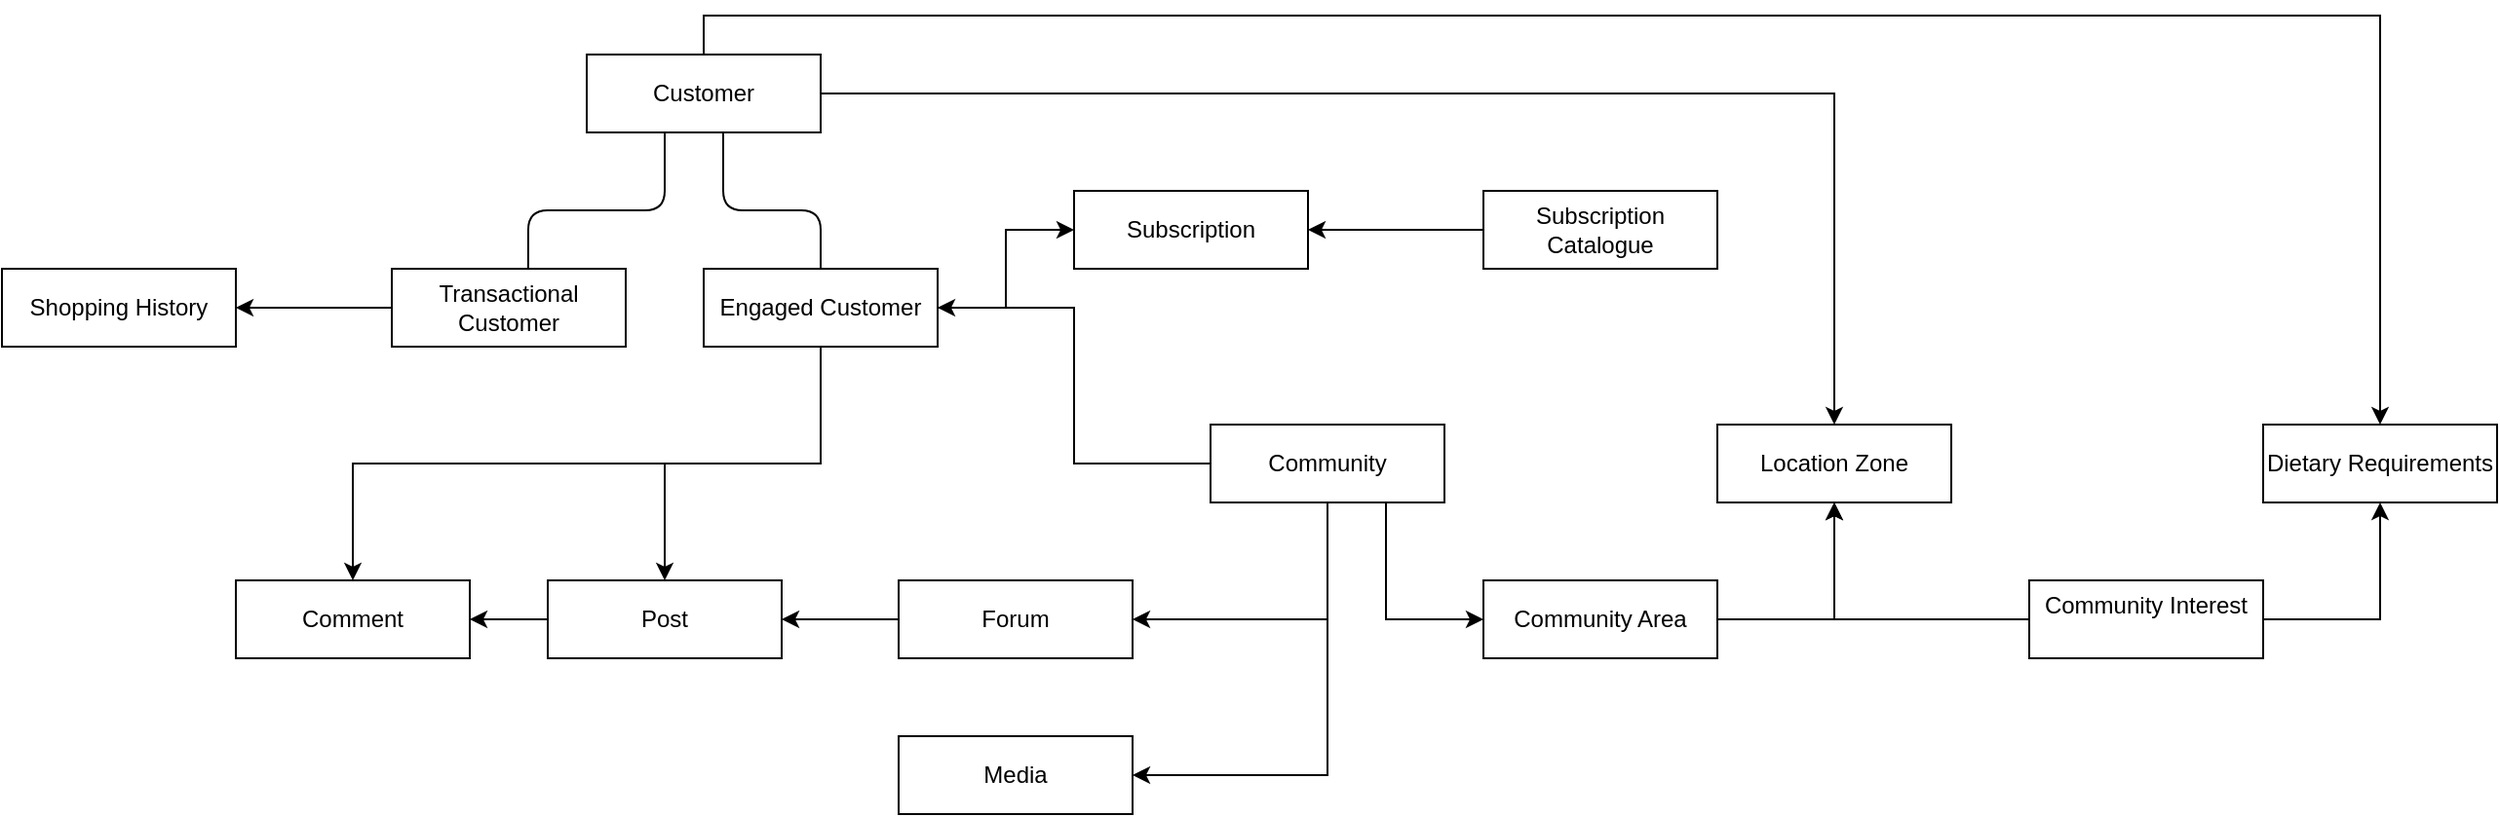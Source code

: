 <mxfile version="14.9.6" type="device"><diagram id="5pfaqLwBnXqXDbeLD4pS" name="Page-1"><mxGraphModel dx="2621" dy="977" grid="1" gridSize="10" guides="1" tooltips="1" connect="1" arrows="1" fold="1" page="1" pageScale="1" pageWidth="827" pageHeight="1169" math="0" shadow="0"><root><mxCell id="0"/><mxCell id="1" parent="0"/><mxCell id="XlsA1PgOHoyK5YxwDzi9-9" style="edgeStyle=orthogonalEdgeStyle;rounded=0;orthogonalLoop=1;jettySize=auto;html=1;exitX=1;exitY=0.5;exitDx=0;exitDy=0;entryX=0.5;entryY=0;entryDx=0;entryDy=0;" edge="1" parent="1" source="XlsA1PgOHoyK5YxwDzi9-1" target="XlsA1PgOHoyK5YxwDzi9-8"><mxGeometry relative="1" as="geometry"/></mxCell><mxCell id="XlsA1PgOHoyK5YxwDzi9-12" style="edgeStyle=orthogonalEdgeStyle;rounded=0;orthogonalLoop=1;jettySize=auto;html=1;exitX=0.5;exitY=0;exitDx=0;exitDy=0;entryX=0.5;entryY=0;entryDx=0;entryDy=0;" edge="1" parent="1" source="XlsA1PgOHoyK5YxwDzi9-1" target="XlsA1PgOHoyK5YxwDzi9-10"><mxGeometry relative="1" as="geometry"/></mxCell><mxCell id="XlsA1PgOHoyK5YxwDzi9-1" value="Customer" style="rounded=0;whiteSpace=wrap;html=1;" vertex="1" parent="1"><mxGeometry x="-220" y="210" width="120" height="40" as="geometry"/></mxCell><mxCell id="XlsA1PgOHoyK5YxwDzi9-35" style="edgeStyle=orthogonalEdgeStyle;rounded=0;orthogonalLoop=1;jettySize=auto;html=1;" edge="1" parent="1" source="XlsA1PgOHoyK5YxwDzi9-2" target="XlsA1PgOHoyK5YxwDzi9-34"><mxGeometry relative="1" as="geometry"/></mxCell><mxCell id="XlsA1PgOHoyK5YxwDzi9-2" value="Transactional Customer" style="rounded=0;whiteSpace=wrap;html=1;" vertex="1" parent="1"><mxGeometry x="-320" y="320" width="120" height="40" as="geometry"/></mxCell><mxCell id="XlsA1PgOHoyK5YxwDzi9-30" style="edgeStyle=orthogonalEdgeStyle;rounded=0;orthogonalLoop=1;jettySize=auto;html=1;" edge="1" parent="1" source="XlsA1PgOHoyK5YxwDzi9-3" target="XlsA1PgOHoyK5YxwDzi9-27"><mxGeometry relative="1" as="geometry"/></mxCell><mxCell id="XlsA1PgOHoyK5YxwDzi9-33" style="edgeStyle=orthogonalEdgeStyle;rounded=0;orthogonalLoop=1;jettySize=auto;html=1;exitX=0.5;exitY=1;exitDx=0;exitDy=0;entryX=0.5;entryY=0;entryDx=0;entryDy=0;" edge="1" parent="1" source="XlsA1PgOHoyK5YxwDzi9-3" target="XlsA1PgOHoyK5YxwDzi9-31"><mxGeometry relative="1" as="geometry"/></mxCell><mxCell id="XlsA1PgOHoyK5YxwDzi9-38" style="edgeStyle=orthogonalEdgeStyle;rounded=0;orthogonalLoop=1;jettySize=auto;html=1;entryX=0;entryY=0.5;entryDx=0;entryDy=0;" edge="1" parent="1" source="XlsA1PgOHoyK5YxwDzi9-3" target="XlsA1PgOHoyK5YxwDzi9-36"><mxGeometry relative="1" as="geometry"/></mxCell><mxCell id="XlsA1PgOHoyK5YxwDzi9-3" value="Engaged Customer" style="rounded=0;whiteSpace=wrap;html=1;" vertex="1" parent="1"><mxGeometry x="-160" y="320" width="120" height="40" as="geometry"/></mxCell><mxCell id="XlsA1PgOHoyK5YxwDzi9-6" value="" style="endArrow=none;html=1;exitX=0.583;exitY=0;exitDx=0;exitDy=0;exitPerimeter=0;" edge="1" parent="1" source="XlsA1PgOHoyK5YxwDzi9-2"><mxGeometry width="50" height="50" relative="1" as="geometry"><mxPoint x="-250.04" y="330" as="sourcePoint"/><mxPoint x="-180" y="250" as="targetPoint"/><Array as="points"><mxPoint x="-250" y="290"/><mxPoint x="-180" y="290"/></Array></mxGeometry></mxCell><mxCell id="XlsA1PgOHoyK5YxwDzi9-7" value="" style="endArrow=none;html=1;exitX=0.5;exitY=0;exitDx=0;exitDy=0;" edge="1" parent="1" source="XlsA1PgOHoyK5YxwDzi9-3"><mxGeometry width="50" height="50" relative="1" as="geometry"><mxPoint x="-240.04" y="340" as="sourcePoint"/><mxPoint x="-150" y="250" as="targetPoint"/><Array as="points"><mxPoint x="-100" y="290"/><mxPoint x="-150" y="290"/></Array></mxGeometry></mxCell><mxCell id="XlsA1PgOHoyK5YxwDzi9-8" value="Location Zone" style="rounded=0;whiteSpace=wrap;html=1;" vertex="1" parent="1"><mxGeometry x="360" y="400" width="120" height="40" as="geometry"/></mxCell><mxCell id="XlsA1PgOHoyK5YxwDzi9-10" value="Dietary Requirements" style="rounded=0;whiteSpace=wrap;html=1;" vertex="1" parent="1"><mxGeometry x="640" y="400" width="120" height="40" as="geometry"/></mxCell><mxCell id="XlsA1PgOHoyK5YxwDzi9-17" style="edgeStyle=orthogonalEdgeStyle;rounded=0;orthogonalLoop=1;jettySize=auto;html=1;exitX=0;exitY=0.5;exitDx=0;exitDy=0;entryX=1;entryY=0.5;entryDx=0;entryDy=0;" edge="1" parent="1" source="XlsA1PgOHoyK5YxwDzi9-13" target="XlsA1PgOHoyK5YxwDzi9-3"><mxGeometry relative="1" as="geometry"/></mxCell><mxCell id="XlsA1PgOHoyK5YxwDzi9-18" style="edgeStyle=orthogonalEdgeStyle;rounded=0;orthogonalLoop=1;jettySize=auto;html=1;exitX=0.5;exitY=1;exitDx=0;exitDy=0;entryX=1;entryY=0.5;entryDx=0;entryDy=0;" edge="1" parent="1" source="XlsA1PgOHoyK5YxwDzi9-13" target="XlsA1PgOHoyK5YxwDzi9-15"><mxGeometry relative="1" as="geometry"/></mxCell><mxCell id="XlsA1PgOHoyK5YxwDzi9-19" style="edgeStyle=orthogonalEdgeStyle;rounded=0;orthogonalLoop=1;jettySize=auto;html=1;exitX=0.75;exitY=1;exitDx=0;exitDy=0;entryX=1;entryY=0.5;entryDx=0;entryDy=0;" edge="1" parent="1" source="XlsA1PgOHoyK5YxwDzi9-13" target="XlsA1PgOHoyK5YxwDzi9-14"><mxGeometry relative="1" as="geometry"><Array as="points"><mxPoint x="160" y="440"/><mxPoint x="160" y="580"/></Array></mxGeometry></mxCell><mxCell id="XlsA1PgOHoyK5YxwDzi9-21" style="edgeStyle=orthogonalEdgeStyle;rounded=0;orthogonalLoop=1;jettySize=auto;html=1;exitX=0.75;exitY=1;exitDx=0;exitDy=0;entryX=0;entryY=0.5;entryDx=0;entryDy=0;" edge="1" parent="1" source="XlsA1PgOHoyK5YxwDzi9-13" target="XlsA1PgOHoyK5YxwDzi9-20"><mxGeometry relative="1" as="geometry"/></mxCell><mxCell id="XlsA1PgOHoyK5YxwDzi9-13" value="Community" style="rounded=0;whiteSpace=wrap;html=1;" vertex="1" parent="1"><mxGeometry x="100" y="400" width="120" height="40" as="geometry"/></mxCell><mxCell id="XlsA1PgOHoyK5YxwDzi9-14" value="Media" style="rounded=0;whiteSpace=wrap;html=1;" vertex="1" parent="1"><mxGeometry x="-60" y="560" width="120" height="40" as="geometry"/></mxCell><mxCell id="XlsA1PgOHoyK5YxwDzi9-29" style="edgeStyle=orthogonalEdgeStyle;rounded=0;orthogonalLoop=1;jettySize=auto;html=1;" edge="1" parent="1" source="XlsA1PgOHoyK5YxwDzi9-15" target="XlsA1PgOHoyK5YxwDzi9-27"><mxGeometry relative="1" as="geometry"/></mxCell><mxCell id="XlsA1PgOHoyK5YxwDzi9-15" value="Forum" style="rounded=0;whiteSpace=wrap;html=1;" vertex="1" parent="1"><mxGeometry x="-60" y="480" width="120" height="40" as="geometry"/></mxCell><mxCell id="XlsA1PgOHoyK5YxwDzi9-22" style="edgeStyle=orthogonalEdgeStyle;rounded=0;orthogonalLoop=1;jettySize=auto;html=1;exitX=1;exitY=0.5;exitDx=0;exitDy=0;entryX=0.5;entryY=1;entryDx=0;entryDy=0;" edge="1" parent="1" source="XlsA1PgOHoyK5YxwDzi9-20" target="XlsA1PgOHoyK5YxwDzi9-8"><mxGeometry relative="1" as="geometry"/></mxCell><mxCell id="XlsA1PgOHoyK5YxwDzi9-20" value="Community Area" style="rounded=0;whiteSpace=wrap;html=1;" vertex="1" parent="1"><mxGeometry x="240" y="480" width="120" height="40" as="geometry"/></mxCell><mxCell id="XlsA1PgOHoyK5YxwDzi9-24" style="edgeStyle=orthogonalEdgeStyle;rounded=0;orthogonalLoop=1;jettySize=auto;html=1;entryX=0.5;entryY=1;entryDx=0;entryDy=0;exitX=1;exitY=0.5;exitDx=0;exitDy=0;" edge="1" parent="1" source="XlsA1PgOHoyK5YxwDzi9-23" target="XlsA1PgOHoyK5YxwDzi9-10"><mxGeometry relative="1" as="geometry"/></mxCell><mxCell id="XlsA1PgOHoyK5YxwDzi9-25" style="edgeStyle=orthogonalEdgeStyle;rounded=0;orthogonalLoop=1;jettySize=auto;html=1;entryX=0.5;entryY=1;entryDx=0;entryDy=0;" edge="1" parent="1" source="XlsA1PgOHoyK5YxwDzi9-23" target="XlsA1PgOHoyK5YxwDzi9-8"><mxGeometry relative="1" as="geometry"/></mxCell><mxCell id="XlsA1PgOHoyK5YxwDzi9-23" value="Community Interest&lt;br&gt;&amp;nbsp;" style="rounded=0;whiteSpace=wrap;html=1;" vertex="1" parent="1"><mxGeometry x="520" y="480" width="120" height="40" as="geometry"/></mxCell><mxCell id="XlsA1PgOHoyK5YxwDzi9-32" style="edgeStyle=orthogonalEdgeStyle;rounded=0;orthogonalLoop=1;jettySize=auto;html=1;" edge="1" parent="1" source="XlsA1PgOHoyK5YxwDzi9-27" target="XlsA1PgOHoyK5YxwDzi9-31"><mxGeometry relative="1" as="geometry"/></mxCell><mxCell id="XlsA1PgOHoyK5YxwDzi9-27" value="Post" style="rounded=0;whiteSpace=wrap;html=1;" vertex="1" parent="1"><mxGeometry x="-240" y="480" width="120" height="40" as="geometry"/></mxCell><mxCell id="XlsA1PgOHoyK5YxwDzi9-31" value="Comment" style="rounded=0;whiteSpace=wrap;html=1;" vertex="1" parent="1"><mxGeometry x="-400" y="480" width="120" height="40" as="geometry"/></mxCell><mxCell id="XlsA1PgOHoyK5YxwDzi9-34" value="Shopping History" style="rounded=0;whiteSpace=wrap;html=1;" vertex="1" parent="1"><mxGeometry x="-520" y="320" width="120" height="40" as="geometry"/></mxCell><mxCell id="XlsA1PgOHoyK5YxwDzi9-36" value="Subscription" style="rounded=0;whiteSpace=wrap;html=1;" vertex="1" parent="1"><mxGeometry x="30" y="280" width="120" height="40" as="geometry"/></mxCell><mxCell id="XlsA1PgOHoyK5YxwDzi9-39" style="edgeStyle=orthogonalEdgeStyle;rounded=0;orthogonalLoop=1;jettySize=auto;html=1;entryX=1;entryY=0.5;entryDx=0;entryDy=0;" edge="1" parent="1" source="XlsA1PgOHoyK5YxwDzi9-37" target="XlsA1PgOHoyK5YxwDzi9-36"><mxGeometry relative="1" as="geometry"/></mxCell><mxCell id="XlsA1PgOHoyK5YxwDzi9-37" value="Subscription Catalogue" style="rounded=0;whiteSpace=wrap;html=1;" vertex="1" parent="1"><mxGeometry x="240" y="280" width="120" height="40" as="geometry"/></mxCell></root></mxGraphModel></diagram></mxfile>